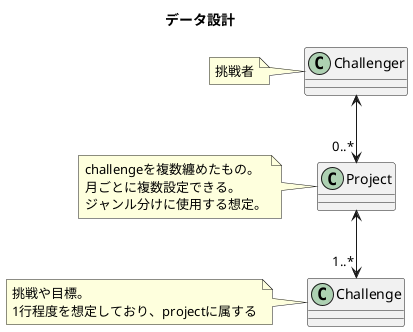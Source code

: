 @startuml
title データ設計
class Challenger
note left:挑戦者
class Project
note left: challengeを複数纏めたもの。\n月ごとに複数設定できる。\nジャンル分けに使用する想定。
class Challenge
note left: 挑戦や目標。\n1行程度を想定しており、projectに属する

Challenger <--> "0..*"Project
Project <--> "1..*" Challenge

@enduml

